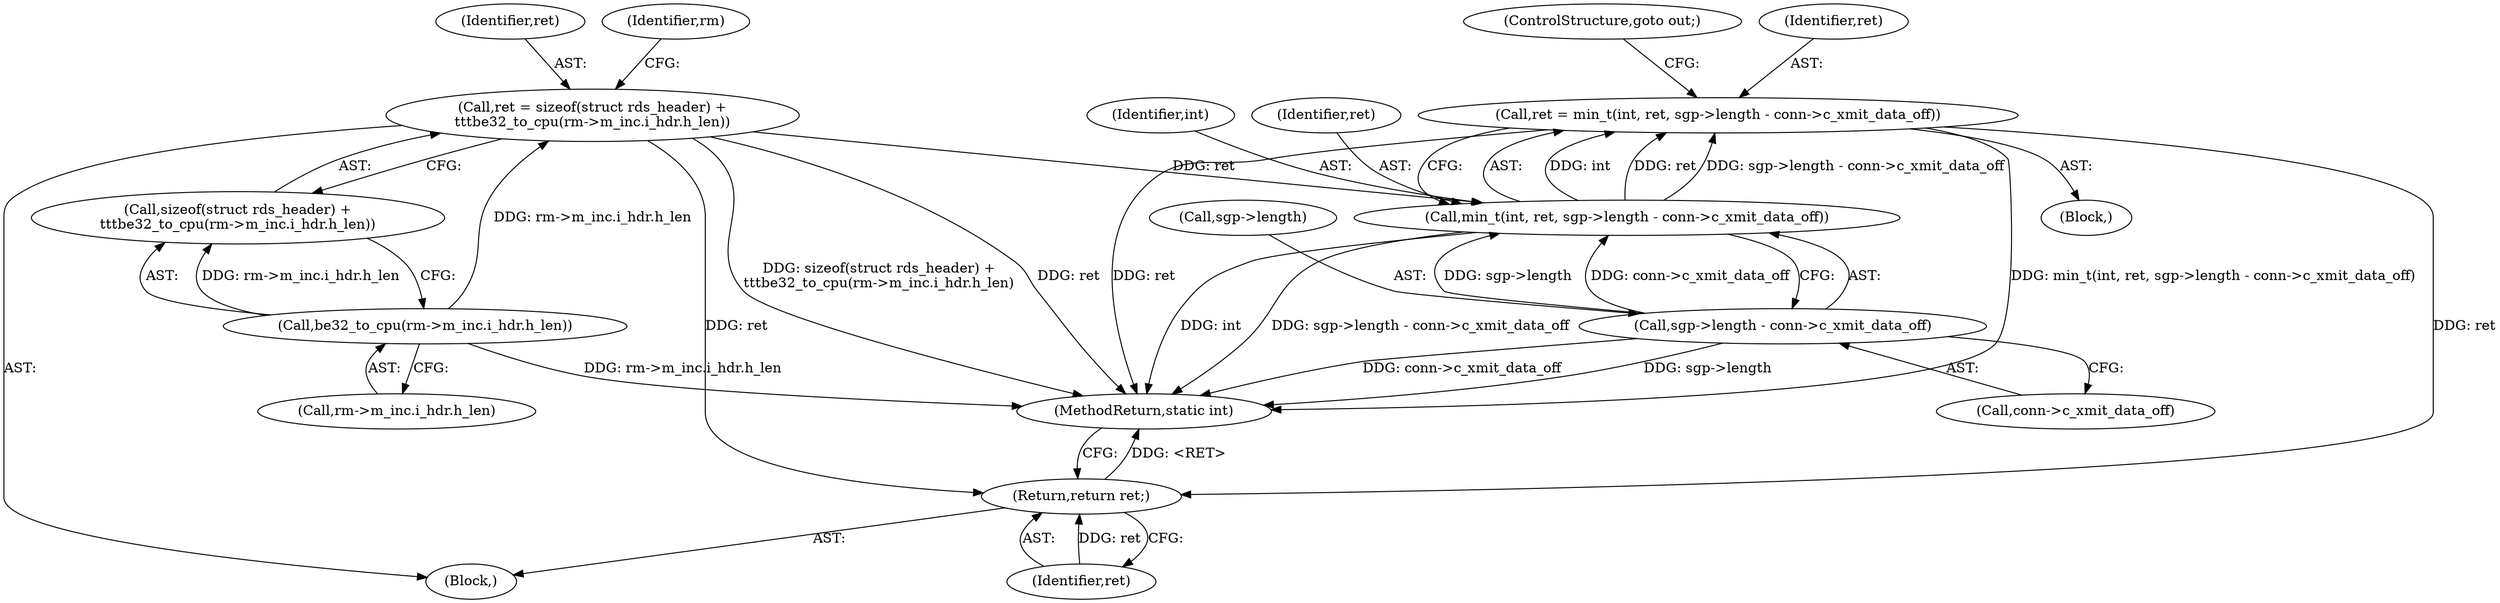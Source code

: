 digraph "0_linux_6094628bfd94323fc1cea05ec2c6affd98c18f7f_0@integer" {
"1000153" [label="(Call,ret = min_t(int, ret, sgp->length - conn->c_xmit_data_off))"];
"1000155" [label="(Call,min_t(int, ret, sgp->length - conn->c_xmit_data_off))"];
"1000121" [label="(Call,ret = sizeof(struct rds_header) +\n\t\t\tbe32_to_cpu(rm->m_inc.i_hdr.h_len))"];
"1000126" [label="(Call,be32_to_cpu(rm->m_inc.i_hdr.h_len))"];
"1000158" [label="(Call,sgp->length - conn->c_xmit_data_off)"];
"1000214" [label="(Return,return ret;)"];
"1000108" [label="(Block,)"];
"1000162" [label="(Call,conn->c_xmit_data_off)"];
"1000165" [label="(ControlStructure,goto out;)"];
"1000157" [label="(Identifier,ret)"];
"1000126" [label="(Call,be32_to_cpu(rm->m_inc.i_hdr.h_len))"];
"1000154" [label="(Identifier,ret)"];
"1000144" [label="(Block,)"];
"1000123" [label="(Call,sizeof(struct rds_header) +\n\t\t\tbe32_to_cpu(rm->m_inc.i_hdr.h_len))"];
"1000122" [label="(Identifier,ret)"];
"1000121" [label="(Call,ret = sizeof(struct rds_header) +\n\t\t\tbe32_to_cpu(rm->m_inc.i_hdr.h_len))"];
"1000139" [label="(Identifier,rm)"];
"1000216" [label="(MethodReturn,static int)"];
"1000127" [label="(Call,rm->m_inc.i_hdr.h_len)"];
"1000215" [label="(Identifier,ret)"];
"1000159" [label="(Call,sgp->length)"];
"1000214" [label="(Return,return ret;)"];
"1000158" [label="(Call,sgp->length - conn->c_xmit_data_off)"];
"1000156" [label="(Identifier,int)"];
"1000155" [label="(Call,min_t(int, ret, sgp->length - conn->c_xmit_data_off))"];
"1000153" [label="(Call,ret = min_t(int, ret, sgp->length - conn->c_xmit_data_off))"];
"1000153" -> "1000144"  [label="AST: "];
"1000153" -> "1000155"  [label="CFG: "];
"1000154" -> "1000153"  [label="AST: "];
"1000155" -> "1000153"  [label="AST: "];
"1000165" -> "1000153"  [label="CFG: "];
"1000153" -> "1000216"  [label="DDG: ret"];
"1000153" -> "1000216"  [label="DDG: min_t(int, ret, sgp->length - conn->c_xmit_data_off)"];
"1000155" -> "1000153"  [label="DDG: int"];
"1000155" -> "1000153"  [label="DDG: ret"];
"1000155" -> "1000153"  [label="DDG: sgp->length - conn->c_xmit_data_off"];
"1000153" -> "1000214"  [label="DDG: ret"];
"1000155" -> "1000158"  [label="CFG: "];
"1000156" -> "1000155"  [label="AST: "];
"1000157" -> "1000155"  [label="AST: "];
"1000158" -> "1000155"  [label="AST: "];
"1000155" -> "1000216"  [label="DDG: int"];
"1000155" -> "1000216"  [label="DDG: sgp->length - conn->c_xmit_data_off"];
"1000121" -> "1000155"  [label="DDG: ret"];
"1000158" -> "1000155"  [label="DDG: sgp->length"];
"1000158" -> "1000155"  [label="DDG: conn->c_xmit_data_off"];
"1000121" -> "1000108"  [label="AST: "];
"1000121" -> "1000123"  [label="CFG: "];
"1000122" -> "1000121"  [label="AST: "];
"1000123" -> "1000121"  [label="AST: "];
"1000139" -> "1000121"  [label="CFG: "];
"1000121" -> "1000216"  [label="DDG: sizeof(struct rds_header) +\n\t\t\tbe32_to_cpu(rm->m_inc.i_hdr.h_len)"];
"1000121" -> "1000216"  [label="DDG: ret"];
"1000126" -> "1000121"  [label="DDG: rm->m_inc.i_hdr.h_len"];
"1000121" -> "1000214"  [label="DDG: ret"];
"1000126" -> "1000123"  [label="AST: "];
"1000126" -> "1000127"  [label="CFG: "];
"1000127" -> "1000126"  [label="AST: "];
"1000123" -> "1000126"  [label="CFG: "];
"1000126" -> "1000216"  [label="DDG: rm->m_inc.i_hdr.h_len"];
"1000126" -> "1000123"  [label="DDG: rm->m_inc.i_hdr.h_len"];
"1000158" -> "1000162"  [label="CFG: "];
"1000159" -> "1000158"  [label="AST: "];
"1000162" -> "1000158"  [label="AST: "];
"1000158" -> "1000216"  [label="DDG: sgp->length"];
"1000158" -> "1000216"  [label="DDG: conn->c_xmit_data_off"];
"1000214" -> "1000108"  [label="AST: "];
"1000214" -> "1000215"  [label="CFG: "];
"1000215" -> "1000214"  [label="AST: "];
"1000216" -> "1000214"  [label="CFG: "];
"1000214" -> "1000216"  [label="DDG: <RET>"];
"1000215" -> "1000214"  [label="DDG: ret"];
}
